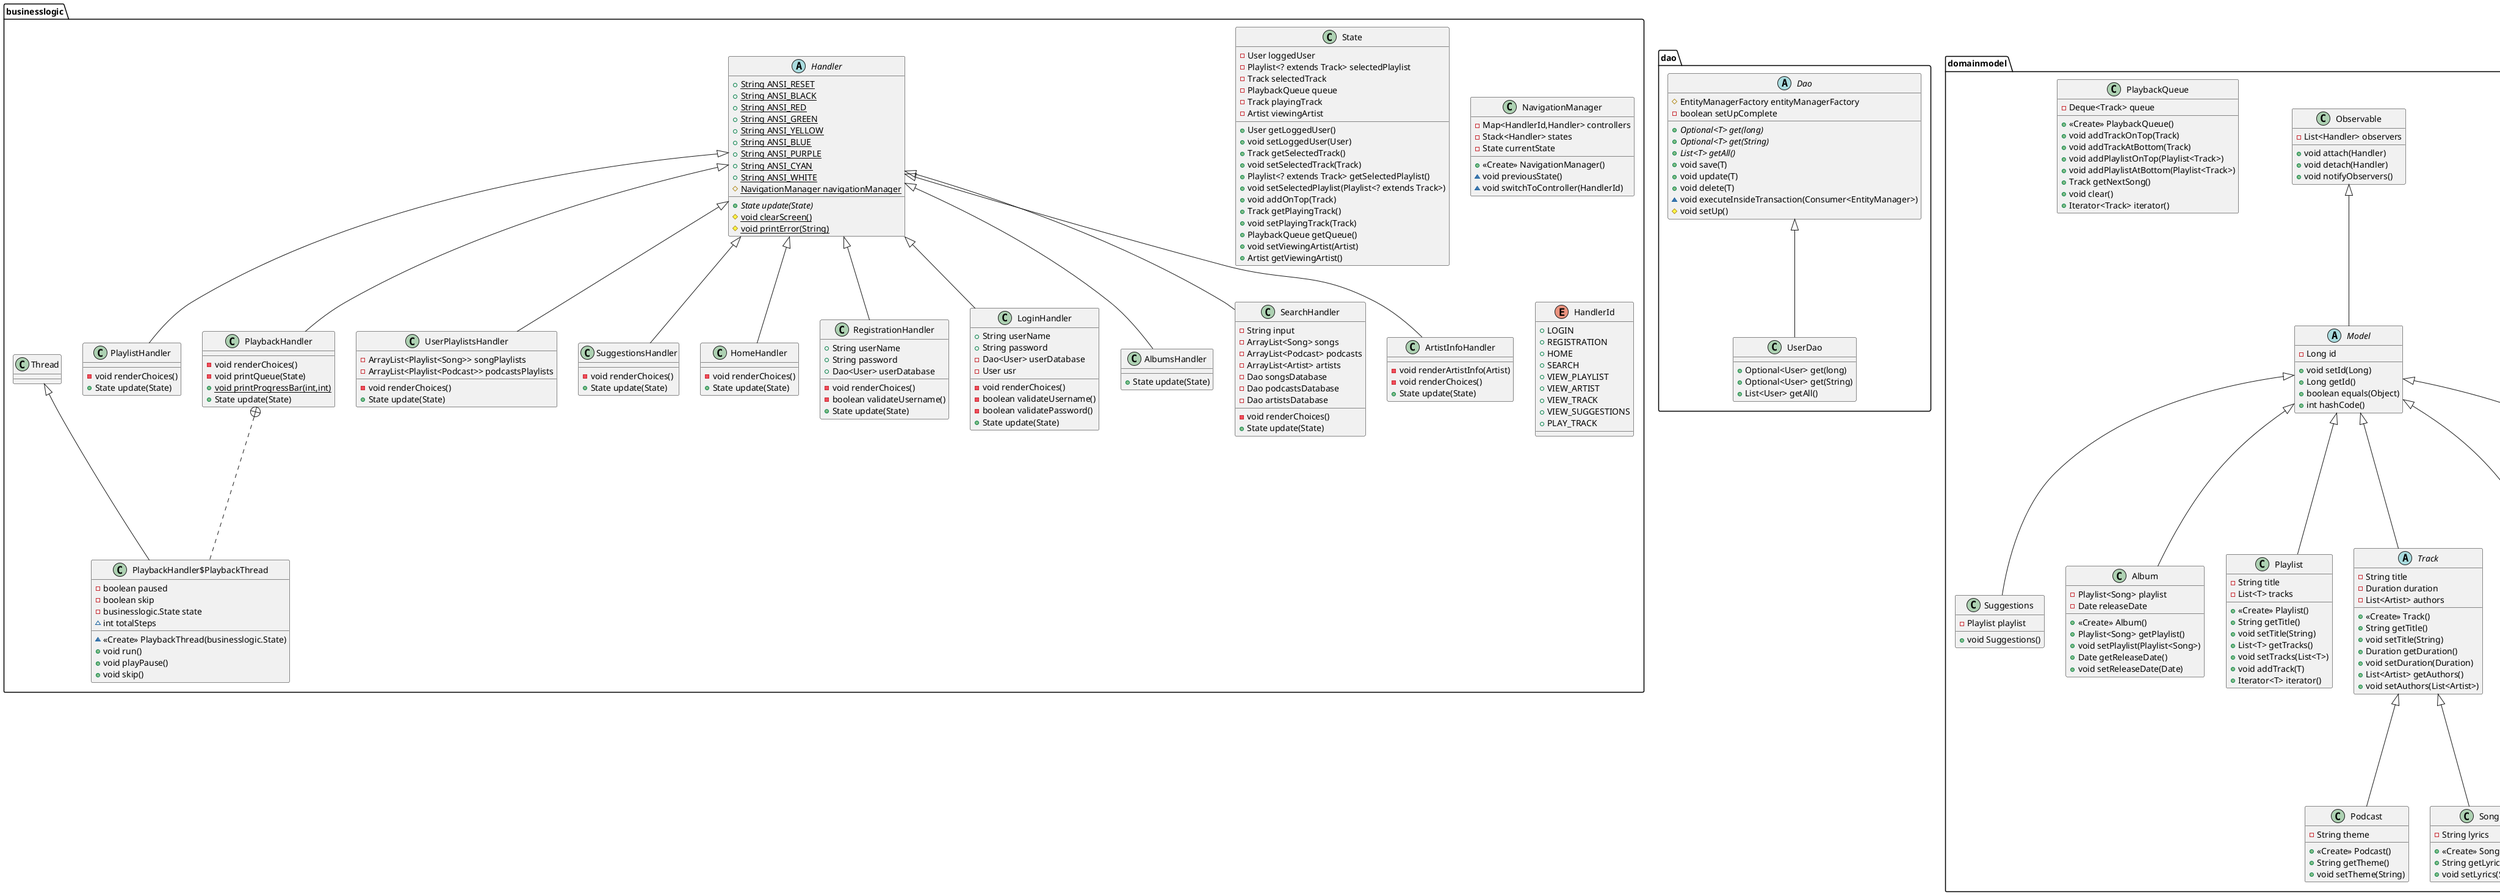 @startuml
class dao.UserDao {
+ Optional<User> get(long)
+ Optional<User> get(String)
+ List<User> getAll()
}

class businesslogic.PlaylistHandler {
- void renderChoices()
+ State update(State)
}


class domainmodel.Suggestions {
- Playlist playlist
+ void Suggestions()
}


class domainmodel.Observable {
- List<Handler> observers
+ void attach(Handler)
+ void detach(Handler)
+ void notifyObservers()
}


class domainmodel.Podcast {
- String theme
+ <<Create>> Podcast()
+ String getTheme()
+ void setTheme(String)
}


abstract class domainmodel.Model {
- Long id
+ void setId(Long)
+ Long getId()
+ boolean equals(Object)
+ int hashCode()
}


class domainmodel.Album {
- Playlist<Song> playlist
- Date releaseDate
+ <<Create>> Album()
+ Playlist<Song> getPlaylist()
+ void setPlaylist(Playlist<Song>)
+ Date getReleaseDate()
+ void setReleaseDate(Date)
}


class businesslogic.PlaybackHandler {
- void renderChoices()
- void printQueue(State)
+ {static} void printProgressBar(int,int)
+ State update(State)
}

class businesslogic.PlaybackHandler$PlaybackThread {
- boolean paused
- boolean skip
- businesslogic.State state
~ int totalSteps
~ <<Create>> PlaybackThread(businesslogic.State)
+ void run()
+ void playPause()
+ void skip()
}


class domainmodel.PlaybackQueue {
- Deque<Track> queue
+ <<Create>> PlaybackQueue()
+ void addTrackOnTop(Track)
+ void addTrackAtBottom(Track)
+ void addPlaylistOnTop(Playlist<Track>)
+ void addPlaylistAtBottom(Playlist<Track>)
+ Track getNextSong()
+ void clear()
+ Iterator<Track> iterator()
}


class domainmodel.Playlist {
- String title
- List<T> tracks
+ <<Create>> Playlist()
+ String getTitle()
+ void setTitle(String)
+ List<T> getTracks()
+ void setTracks(List<T>)
+ void addTrack(T)
+ Iterator<T> iterator()
}


abstract class businesslogic.Handler {
+ {static} String ANSI_RESET
+ {static} String ANSI_BLACK
+ {static} String ANSI_RED
+ {static} String ANSI_GREEN
+ {static} String ANSI_YELLOW
+ {static} String ANSI_BLUE
+ {static} String ANSI_PURPLE
+ {static} String ANSI_CYAN
+ {static} String ANSI_WHITE
# {static} NavigationManager navigationManager
+ {abstract}State update(State)
# {static} void clearScreen()
# {static} void printError(String)
}


class businesslogic.State {
- User loggedUser
- Playlist<? extends Track> selectedPlaylist
- Track selectedTrack
- PlaybackQueue queue
- Track playingTrack
- Artist viewingArtist
+ User getLoggedUser()
+ void setLoggedUser(User)
+ Track getSelectedTrack()
+ void setSelectedTrack(Track)
+ Playlist<? extends Track> getSelectedPlaylist()
+ void setSelectedPlaylist(Playlist<? extends Track>)
+ void addOnTop(Track)
+ Track getPlayingTrack()
+ void setPlayingTrack(Track)
+ PlaybackQueue getQueue()
+ void setViewingArtist(Artist)
+ Artist getViewingArtist()
}


abstract class domainmodel.Track {
- String title
- Duration duration
- List<Artist> authors
+ <<Create>> Track()
+ String getTitle()
+ void setTitle(String)
+ Duration getDuration()
+ void setDuration(Duration)
+ List<Artist> getAuthors()
+ void setAuthors(List<Artist>)
}


abstract class dao.Dao {
# EntityManagerFactory entityManagerFactory
- boolean setUpComplete
+ {abstract}Optional<T> get(long)
+ {abstract}Optional<T> get(String)
+ {abstract}List<T> getAll()
+ void save(T)
+ void update(T)
+ void delete(T)
~ void executeInsideTransaction(Consumer<EntityManager>)
# void setUp()
}


class domainmodel.Artist {
- String username
- String password
- String stageName
- String biography
- List<Album> albums
- int followers
+ <<Create>> Artist()
+ String getUsername()
+ void setUsername(String)
+ String getPassword()
+ void setPassword(String)
+ String getStageName()
+ void setStageName(String)
+ String getBiography()
+ void setBiography(String)
+ List<Album> getAlbums()
+ void setAlbums(List<Album>)
+ int getFollowers()
+ void setFollowers(int)
}


class businesslogic.UserPlaylistsHandler {
- ArrayList<Playlist<Song>> songPlaylists
- ArrayList<Playlist<Podcast>> podcastsPlaylists
- void renderChoices()
+ State update(State)
}


class businesslogic.SuggestionsHandler {
- void renderChoices()
+ State update(State)
}

class businesslogic.HomeHandler {
- void renderChoices()
+ State update(State)
}

class domainmodel.Song {
- String lyrics
+ <<Create>> Song()
+ String getLyrics()
+ void setLyrics(String)
}


class businesslogic.RegistrationHandler {
+ String userName
+ String password
+ Dao<User> userDatabase
- void renderChoices()
- boolean validateUsername()
+ State update(State)
}


class businesslogic.LoginHandler {
+ String userName
+ String password
- Dao<User> userDatabase
- User usr
- void renderChoices()
- boolean validateUsername()
- boolean validatePassword()
+ State update(State)
}


class businesslogic.AlbumsHandler {
+ State update(State)
}

class businesslogic.SearchHandler {
- String input
- ArrayList<Song> songs
- ArrayList<Podcast> podcasts
- ArrayList<Artist> artists
- Dao songsDatabase
- Dao podcastsDatabase
- Dao artistsDatabase
- void renderChoices()
+ State update(State)
}


class businesslogic.ArtistInfoHandler {
- void renderArtistInfo(Artist)
- void renderChoices()
+ State update(State)
}

class domainmodel.User {
- String username
- String password
- List<Playlist<Track>> playlists
- Playlist<Song> favouriteSongs
- Playlist<Podcast> favouritePodcasts
- List<Artist> followedArtists
- Map<Track,Integer> trackListenCounts
+ <<Create>> User(String,String)
+ <<Create>> User()
+ String getUsername()
+ void setUsername(String)
+ String getPassword()
+ void setPassword(String)
+ List<Playlist<Track>> getPlaylists()
+ void setPlaylists(List<Playlist<Track>>)
+ List<Artist> getFollowedArtists()
+ void setFollowedArtists(List<Artist>)
+ Playlist<Song> getFavouriteSongs()
+ void setFavouriteSongs(Playlist<Song>)
+ Playlist<Podcast> getFavouritePodcasts()
+ void setFavouritePodcasts(Playlist<Podcast>)
+ Map<Track,Integer> getTrackListenCounts()
+ void setTrackListenCounts(Map<Track,Integer>)
}


class businesslogic.NavigationManager {
- Map<HandlerId,Handler> controllers
- Stack<Handler> states
- State currentState
+ <<Create>> NavigationManager()
~ void previousState()
~ void switchToController(HandlerId)
}


enum businesslogic.HandlerId {
+  LOGIN
+  REGISTRATION
+  HOME
+  SEARCH
+  VIEW_PLAYLIST
+  VIEW_ARTIST
+  VIEW_TRACK
+  VIEW_SUGGESTIONS
+  PLAY_TRACK
}



dao.Dao <|-- dao.UserDao
businesslogic.Handler <|-- businesslogic.PlaylistHandler
domainmodel.Model <|-- domainmodel.Suggestions
domainmodel.Track <|-- domainmodel.Podcast
domainmodel.Observable <|-- domainmodel.Model
domainmodel.Model <|-- domainmodel.Album
businesslogic.Handler <|-- businesslogic.PlaybackHandler
businesslogic.PlaybackHandler +.. businesslogic.PlaybackHandler$PlaybackThread
businesslogic.Thread <|-- businesslogic.PlaybackHandler$PlaybackThread
domainmodel.Model <|-- domainmodel.Playlist
domainmodel.Model <|-- domainmodel.Track
domainmodel.Model <|-- domainmodel.Artist
businesslogic.Handler <|-- businesslogic.UserPlaylistsHandler
businesslogic.Handler <|-- businesslogic.SuggestionsHandler
businesslogic.Handler <|-- businesslogic.HomeHandler
domainmodel.Track <|-- domainmodel.Song
businesslogic.Handler <|-- businesslogic.RegistrationHandler
businesslogic.Handler <|-- businesslogic.LoginHandler
businesslogic.Handler <|-- businesslogic.AlbumsHandler
businesslogic.Handler <|-- businesslogic.SearchHandler
businesslogic.Handler <|-- businesslogic.ArtistInfoHandler
domainmodel.Model <|-- domainmodel.User
@enduml